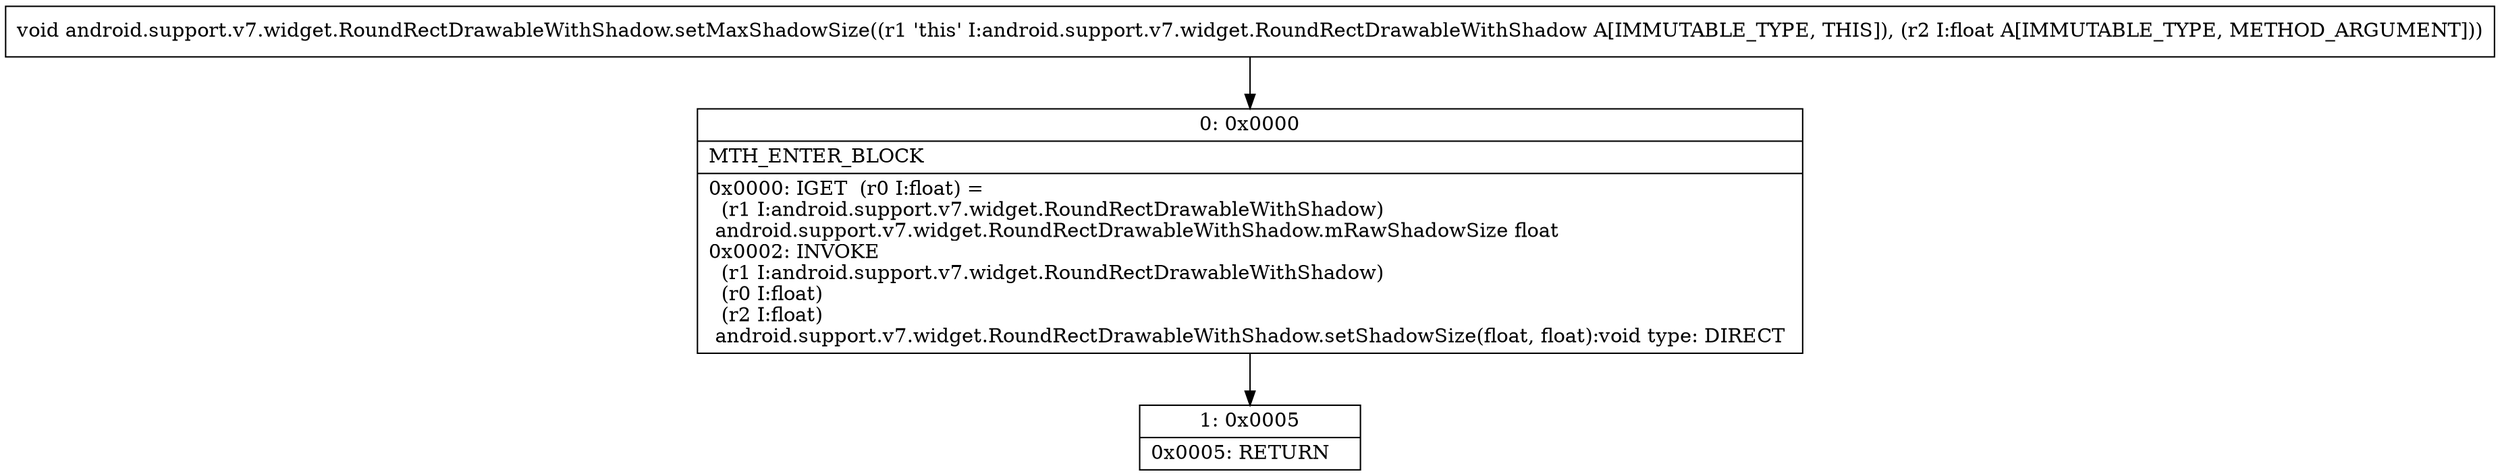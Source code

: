 digraph "CFG forandroid.support.v7.widget.RoundRectDrawableWithShadow.setMaxShadowSize(F)V" {
Node_0 [shape=record,label="{0\:\ 0x0000|MTH_ENTER_BLOCK\l|0x0000: IGET  (r0 I:float) = \l  (r1 I:android.support.v7.widget.RoundRectDrawableWithShadow)\l android.support.v7.widget.RoundRectDrawableWithShadow.mRawShadowSize float \l0x0002: INVOKE  \l  (r1 I:android.support.v7.widget.RoundRectDrawableWithShadow)\l  (r0 I:float)\l  (r2 I:float)\l android.support.v7.widget.RoundRectDrawableWithShadow.setShadowSize(float, float):void type: DIRECT \l}"];
Node_1 [shape=record,label="{1\:\ 0x0005|0x0005: RETURN   \l}"];
MethodNode[shape=record,label="{void android.support.v7.widget.RoundRectDrawableWithShadow.setMaxShadowSize((r1 'this' I:android.support.v7.widget.RoundRectDrawableWithShadow A[IMMUTABLE_TYPE, THIS]), (r2 I:float A[IMMUTABLE_TYPE, METHOD_ARGUMENT])) }"];
MethodNode -> Node_0;
Node_0 -> Node_1;
}

